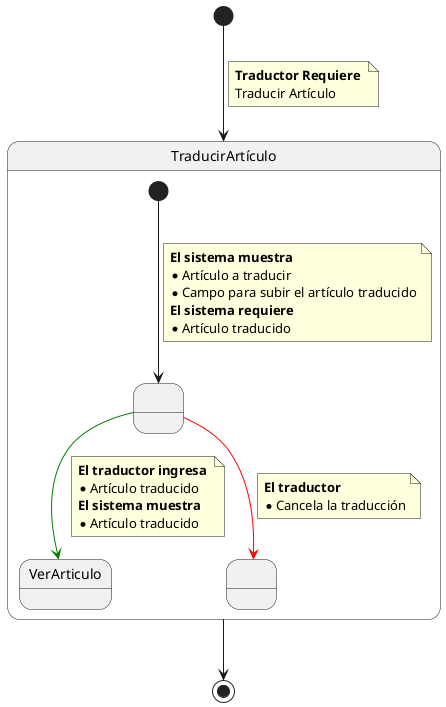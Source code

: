 @startuml Detalle Caso de Uso Traducir Artículo

State TraducirArtículo {

    State  " " as vacio  
    State  "VerArticulo" as vacio2  
    State  " " as vacio3 

    [*] ---> vacio
    note on link
        **El sistema muestra **
        *Artículo a traducir
        *Campo para subir el artículo traducido
        **El sistema requiere **
        * Artículo traducido
    end note

    vacio -[#Green]-> vacio2
    note on link
        **El traductor ingresa **
        *Artículo traducido
        **El sistema muestra **
        *Artículo traducido
    end note

    vacio -[#Red]-> vacio3
    note on link
        **El traductor **
        * Cancela la traducción
    end note


}

[*] --> TraducirArtículo
note on link
    **Traductor Requiere **
    Traducir Artículo
end note

TraducirArtículo --> [*]

@enduml